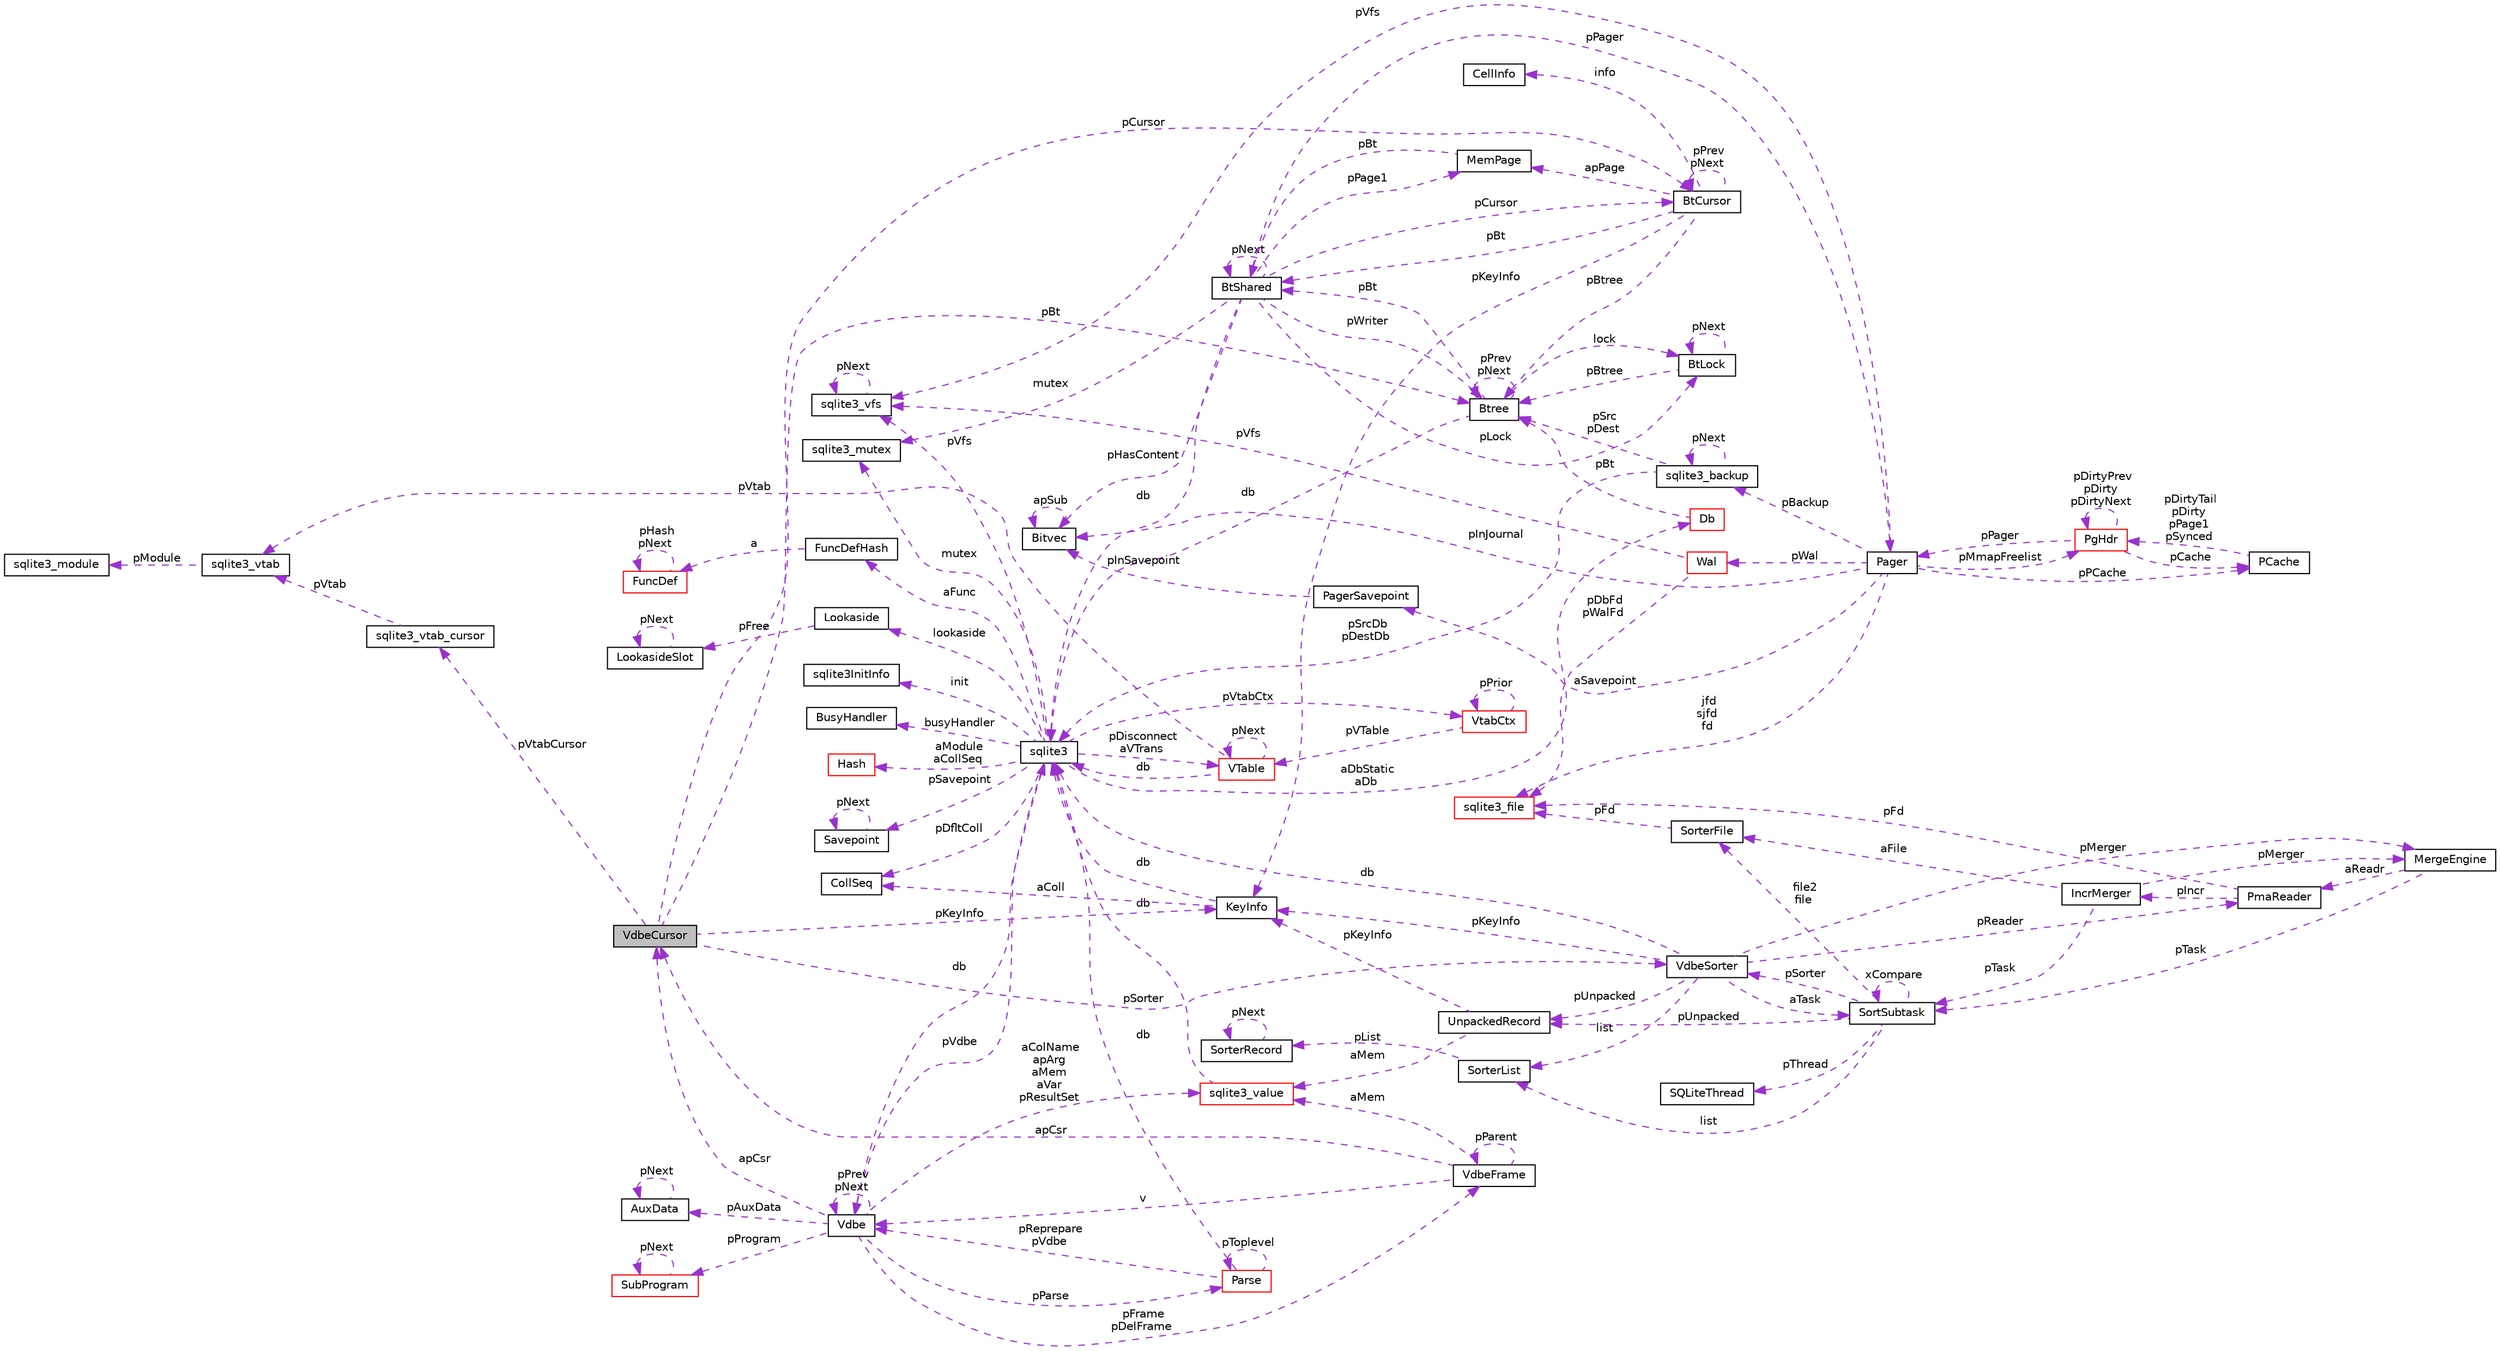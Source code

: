digraph "VdbeCursor"
{
  edge [fontname="Helvetica",fontsize="10",labelfontname="Helvetica",labelfontsize="10"];
  node [fontname="Helvetica",fontsize="10",shape=record];
  rankdir="LR";
  Node1 [label="VdbeCursor",height=0.2,width=0.4,color="black", fillcolor="grey75", style="filled", fontcolor="black"];
  Node2 -> Node1 [dir="back",color="darkorchid3",fontsize="10",style="dashed",label=" pCursor" ,fontname="Helvetica"];
  Node2 [label="BtCursor",height=0.2,width=0.4,color="black", fillcolor="white", style="filled",URL="$struct_bt_cursor.html"];
  Node2 -> Node2 [dir="back",color="darkorchid3",fontsize="10",style="dashed",label=" pPrev\npNext" ,fontname="Helvetica"];
  Node3 -> Node2 [dir="back",color="darkorchid3",fontsize="10",style="dashed",label=" info" ,fontname="Helvetica"];
  Node3 [label="CellInfo",height=0.2,width=0.4,color="black", fillcolor="white", style="filled",URL="$struct_cell_info.html"];
  Node4 -> Node2 [dir="back",color="darkorchid3",fontsize="10",style="dashed",label=" pBt" ,fontname="Helvetica"];
  Node4 [label="BtShared",height=0.2,width=0.4,color="black", fillcolor="white", style="filled",URL="$struct_bt_shared.html"];
  Node2 -> Node4 [dir="back",color="darkorchid3",fontsize="10",style="dashed",label=" pCursor" ,fontname="Helvetica"];
  Node4 -> Node4 [dir="back",color="darkorchid3",fontsize="10",style="dashed",label=" pNext" ,fontname="Helvetica"];
  Node5 -> Node4 [dir="back",color="darkorchid3",fontsize="10",style="dashed",label=" db" ,fontname="Helvetica"];
  Node5 [label="sqlite3",height=0.2,width=0.4,color="black", fillcolor="white", style="filled",URL="$structsqlite3.html"];
  Node6 -> Node5 [dir="back",color="darkorchid3",fontsize="10",style="dashed",label=" pVdbe" ,fontname="Helvetica"];
  Node6 [label="Vdbe",height=0.2,width=0.4,color="black", fillcolor="white", style="filled",URL="$struct_vdbe.html"];
  Node6 -> Node6 [dir="back",color="darkorchid3",fontsize="10",style="dashed",label=" pPrev\npNext" ,fontname="Helvetica"];
  Node7 -> Node6 [dir="back",color="darkorchid3",fontsize="10",style="dashed",label=" aColName\napArg\naMem\naVar\npResultSet" ,fontname="Helvetica"];
  Node7 [label="sqlite3_value",height=0.2,width=0.4,color="red", fillcolor="white", style="filled",URL="$struct_mem.html"];
  Node5 -> Node7 [dir="back",color="darkorchid3",fontsize="10",style="dashed",label=" db" ,fontname="Helvetica"];
  Node5 -> Node6 [dir="back",color="darkorchid3",fontsize="10",style="dashed",label=" db" ,fontname="Helvetica"];
  Node8 -> Node6 [dir="back",color="darkorchid3",fontsize="10",style="dashed",label=" pFrame\npDelFrame" ,fontname="Helvetica"];
  Node8 [label="VdbeFrame",height=0.2,width=0.4,color="black", fillcolor="white", style="filled",URL="$struct_vdbe_frame.html"];
  Node7 -> Node8 [dir="back",color="darkorchid3",fontsize="10",style="dashed",label=" aMem" ,fontname="Helvetica"];
  Node6 -> Node8 [dir="back",color="darkorchid3",fontsize="10",style="dashed",label=" v" ,fontname="Helvetica"];
  Node8 -> Node8 [dir="back",color="darkorchid3",fontsize="10",style="dashed",label=" pParent" ,fontname="Helvetica"];
  Node1 -> Node8 [dir="back",color="darkorchid3",fontsize="10",style="dashed",label=" apCsr" ,fontname="Helvetica"];
  Node9 -> Node6 [dir="back",color="darkorchid3",fontsize="10",style="dashed",label=" pAuxData" ,fontname="Helvetica"];
  Node9 [label="AuxData",height=0.2,width=0.4,color="black", fillcolor="white", style="filled",URL="$struct_aux_data.html"];
  Node9 -> Node9 [dir="back",color="darkorchid3",fontsize="10",style="dashed",label=" pNext" ,fontname="Helvetica"];
  Node10 -> Node6 [dir="back",color="darkorchid3",fontsize="10",style="dashed",label=" pProgram" ,fontname="Helvetica"];
  Node10 [label="SubProgram",height=0.2,width=0.4,color="red", fillcolor="white", style="filled",URL="$struct_sub_program.html"];
  Node10 -> Node10 [dir="back",color="darkorchid3",fontsize="10",style="dashed",label=" pNext" ,fontname="Helvetica"];
  Node1 -> Node6 [dir="back",color="darkorchid3",fontsize="10",style="dashed",label=" apCsr" ,fontname="Helvetica"];
  Node11 -> Node6 [dir="back",color="darkorchid3",fontsize="10",style="dashed",label=" pParse" ,fontname="Helvetica"];
  Node11 [label="Parse",height=0.2,width=0.4,color="red", fillcolor="white", style="filled",URL="$struct_parse.html"];
  Node6 -> Node11 [dir="back",color="darkorchid3",fontsize="10",style="dashed",label=" pReprepare\npVdbe" ,fontname="Helvetica"];
  Node5 -> Node11 [dir="back",color="darkorchid3",fontsize="10",style="dashed",label=" db" ,fontname="Helvetica"];
  Node11 -> Node11 [dir="back",color="darkorchid3",fontsize="10",style="dashed",label=" pToplevel" ,fontname="Helvetica"];
  Node12 -> Node5 [dir="back",color="darkorchid3",fontsize="10",style="dashed",label=" pSavepoint" ,fontname="Helvetica"];
  Node12 [label="Savepoint",height=0.2,width=0.4,color="black", fillcolor="white", style="filled",URL="$struct_savepoint.html"];
  Node12 -> Node12 [dir="back",color="darkorchid3",fontsize="10",style="dashed",label=" pNext" ,fontname="Helvetica"];
  Node13 -> Node5 [dir="back",color="darkorchid3",fontsize="10",style="dashed",label=" aFunc" ,fontname="Helvetica"];
  Node13 [label="FuncDefHash",height=0.2,width=0.4,color="black", fillcolor="white", style="filled",URL="$struct_func_def_hash.html"];
  Node14 -> Node13 [dir="back",color="darkorchid3",fontsize="10",style="dashed",label=" a" ,fontname="Helvetica"];
  Node14 [label="FuncDef",height=0.2,width=0.4,color="red", fillcolor="white", style="filled",URL="$struct_func_def.html"];
  Node14 -> Node14 [dir="back",color="darkorchid3",fontsize="10",style="dashed",label=" pHash\npNext" ,fontname="Helvetica"];
  Node15 -> Node5 [dir="back",color="darkorchid3",fontsize="10",style="dashed",label=" lookaside" ,fontname="Helvetica"];
  Node15 [label="Lookaside",height=0.2,width=0.4,color="black", fillcolor="white", style="filled",URL="$struct_lookaside.html"];
  Node16 -> Node15 [dir="back",color="darkorchid3",fontsize="10",style="dashed",label=" pFree" ,fontname="Helvetica"];
  Node16 [label="LookasideSlot",height=0.2,width=0.4,color="black", fillcolor="white", style="filled",URL="$struct_lookaside_slot.html"];
  Node16 -> Node16 [dir="back",color="darkorchid3",fontsize="10",style="dashed",label=" pNext" ,fontname="Helvetica"];
  Node17 -> Node5 [dir="back",color="darkorchid3",fontsize="10",style="dashed",label=" mutex" ,fontname="Helvetica"];
  Node17 [label="sqlite3_mutex",height=0.2,width=0.4,color="black", fillcolor="white", style="filled",URL="$structsqlite3__mutex.html"];
  Node18 -> Node5 [dir="back",color="darkorchid3",fontsize="10",style="dashed",label=" pVfs" ,fontname="Helvetica"];
  Node18 [label="sqlite3_vfs",height=0.2,width=0.4,color="black", fillcolor="white", style="filled",URL="$structsqlite3__vfs.html"];
  Node18 -> Node18 [dir="back",color="darkorchid3",fontsize="10",style="dashed",label=" pNext" ,fontname="Helvetica"];
  Node19 -> Node5 [dir="back",color="darkorchid3",fontsize="10",style="dashed",label=" init" ,fontname="Helvetica"];
  Node19 [label="sqlite3InitInfo",height=0.2,width=0.4,color="black", fillcolor="white", style="filled",URL="$structsqlite3_1_1sqlite3_init_info.html"];
  Node20 -> Node5 [dir="back",color="darkorchid3",fontsize="10",style="dashed",label=" busyHandler" ,fontname="Helvetica"];
  Node20 [label="BusyHandler",height=0.2,width=0.4,color="black", fillcolor="white", style="filled",URL="$struct_busy_handler.html"];
  Node21 -> Node5 [dir="back",color="darkorchid3",fontsize="10",style="dashed",label=" pVtabCtx" ,fontname="Helvetica"];
  Node21 [label="VtabCtx",height=0.2,width=0.4,color="red", fillcolor="white", style="filled",URL="$struct_vtab_ctx.html"];
  Node21 -> Node21 [dir="back",color="darkorchid3",fontsize="10",style="dashed",label=" pPrior" ,fontname="Helvetica"];
  Node22 -> Node21 [dir="back",color="darkorchid3",fontsize="10",style="dashed",label=" pVTable" ,fontname="Helvetica"];
  Node22 [label="VTable",height=0.2,width=0.4,color="red", fillcolor="white", style="filled",URL="$struct_v_table.html"];
  Node5 -> Node22 [dir="back",color="darkorchid3",fontsize="10",style="dashed",label=" db" ,fontname="Helvetica"];
  Node22 -> Node22 [dir="back",color="darkorchid3",fontsize="10",style="dashed",label=" pNext" ,fontname="Helvetica"];
  Node23 -> Node22 [dir="back",color="darkorchid3",fontsize="10",style="dashed",label=" pVtab" ,fontname="Helvetica"];
  Node23 [label="sqlite3_vtab",height=0.2,width=0.4,color="black", fillcolor="white", style="filled",URL="$structsqlite3__vtab.html"];
  Node24 -> Node23 [dir="back",color="darkorchid3",fontsize="10",style="dashed",label=" pModule" ,fontname="Helvetica"];
  Node24 [label="sqlite3_module",height=0.2,width=0.4,color="black", fillcolor="white", style="filled",URL="$structsqlite3__module.html"];
  Node25 -> Node5 [dir="back",color="darkorchid3",fontsize="10",style="dashed",label=" pDfltColl" ,fontname="Helvetica"];
  Node25 [label="CollSeq",height=0.2,width=0.4,color="black", fillcolor="white", style="filled",URL="$struct_coll_seq.html"];
  Node22 -> Node5 [dir="back",color="darkorchid3",fontsize="10",style="dashed",label=" pDisconnect\naVTrans" ,fontname="Helvetica"];
  Node26 -> Node5 [dir="back",color="darkorchid3",fontsize="10",style="dashed",label=" aDbStatic\naDb" ,fontname="Helvetica"];
  Node26 [label="Db",height=0.2,width=0.4,color="red", fillcolor="white", style="filled",URL="$struct_db.html"];
  Node27 -> Node26 [dir="back",color="darkorchid3",fontsize="10",style="dashed",label=" pBt" ,fontname="Helvetica"];
  Node27 [label="Btree",height=0.2,width=0.4,color="black", fillcolor="white", style="filled",URL="$struct_btree.html"];
  Node4 -> Node27 [dir="back",color="darkorchid3",fontsize="10",style="dashed",label=" pBt" ,fontname="Helvetica"];
  Node5 -> Node27 [dir="back",color="darkorchid3",fontsize="10",style="dashed",label=" db" ,fontname="Helvetica"];
  Node28 -> Node27 [dir="back",color="darkorchid3",fontsize="10",style="dashed",label=" lock" ,fontname="Helvetica"];
  Node28 [label="BtLock",height=0.2,width=0.4,color="black", fillcolor="white", style="filled",URL="$struct_bt_lock.html"];
  Node28 -> Node28 [dir="back",color="darkorchid3",fontsize="10",style="dashed",label=" pNext" ,fontname="Helvetica"];
  Node27 -> Node28 [dir="back",color="darkorchid3",fontsize="10",style="dashed",label=" pBtree" ,fontname="Helvetica"];
  Node27 -> Node27 [dir="back",color="darkorchid3",fontsize="10",style="dashed",label=" pPrev\npNext" ,fontname="Helvetica"];
  Node29 -> Node5 [dir="back",color="darkorchid3",fontsize="10",style="dashed",label=" aModule\naCollSeq" ,fontname="Helvetica"];
  Node29 [label="Hash",height=0.2,width=0.4,color="red", fillcolor="white", style="filled",URL="$struct_hash.html"];
  Node30 -> Node4 [dir="back",color="darkorchid3",fontsize="10",style="dashed",label=" pHasContent" ,fontname="Helvetica"];
  Node30 [label="Bitvec",height=0.2,width=0.4,color="black", fillcolor="white", style="filled",URL="$struct_bitvec.html"];
  Node30 -> Node30 [dir="back",color="darkorchid3",fontsize="10",style="dashed",label=" apSub" ,fontname="Helvetica"];
  Node17 -> Node4 [dir="back",color="darkorchid3",fontsize="10",style="dashed",label=" mutex" ,fontname="Helvetica"];
  Node28 -> Node4 [dir="back",color="darkorchid3",fontsize="10",style="dashed",label=" pLock" ,fontname="Helvetica"];
  Node31 -> Node4 [dir="back",color="darkorchid3",fontsize="10",style="dashed",label=" pPage1" ,fontname="Helvetica"];
  Node31 [label="MemPage",height=0.2,width=0.4,color="black", fillcolor="white", style="filled",URL="$struct_mem_page.html"];
  Node4 -> Node31 [dir="back",color="darkorchid3",fontsize="10",style="dashed",label=" pBt" ,fontname="Helvetica"];
  Node27 -> Node4 [dir="back",color="darkorchid3",fontsize="10",style="dashed",label=" pWriter" ,fontname="Helvetica"];
  Node32 -> Node4 [dir="back",color="darkorchid3",fontsize="10",style="dashed",label=" pPager" ,fontname="Helvetica"];
  Node32 [label="Pager",height=0.2,width=0.4,color="black", fillcolor="white", style="filled",URL="$struct_pager.html"];
  Node33 -> Node32 [dir="back",color="darkorchid3",fontsize="10",style="dashed",label=" pPCache" ,fontname="Helvetica"];
  Node33 [label="PCache",height=0.2,width=0.4,color="black", fillcolor="white", style="filled",URL="$struct_p_cache.html"];
  Node34 -> Node33 [dir="back",color="darkorchid3",fontsize="10",style="dashed",label=" pDirtyTail\npDirty\npPage1\npSynced" ,fontname="Helvetica"];
  Node34 [label="PgHdr",height=0.2,width=0.4,color="red", fillcolor="white", style="filled",URL="$struct_pg_hdr.html"];
  Node33 -> Node34 [dir="back",color="darkorchid3",fontsize="10",style="dashed",label=" pCache" ,fontname="Helvetica"];
  Node34 -> Node34 [dir="back",color="darkorchid3",fontsize="10",style="dashed",label=" pDirtyPrev\npDirty\npDirtyNext" ,fontname="Helvetica"];
  Node32 -> Node34 [dir="back",color="darkorchid3",fontsize="10",style="dashed",label=" pPager" ,fontname="Helvetica"];
  Node35 -> Node32 [dir="back",color="darkorchid3",fontsize="10",style="dashed",label=" pBackup" ,fontname="Helvetica"];
  Node35 [label="sqlite3_backup",height=0.2,width=0.4,color="black", fillcolor="white", style="filled",URL="$structsqlite3__backup.html"];
  Node35 -> Node35 [dir="back",color="darkorchid3",fontsize="10",style="dashed",label=" pNext" ,fontname="Helvetica"];
  Node5 -> Node35 [dir="back",color="darkorchid3",fontsize="10",style="dashed",label=" pSrcDb\npDestDb" ,fontname="Helvetica"];
  Node27 -> Node35 [dir="back",color="darkorchid3",fontsize="10",style="dashed",label=" pSrc\npDest" ,fontname="Helvetica"];
  Node30 -> Node32 [dir="back",color="darkorchid3",fontsize="10",style="dashed",label=" pInJournal" ,fontname="Helvetica"];
  Node36 -> Node32 [dir="back",color="darkorchid3",fontsize="10",style="dashed",label=" jfd\nsjfd\nfd" ,fontname="Helvetica"];
  Node36 [label="sqlite3_file",height=0.2,width=0.4,color="red", fillcolor="white", style="filled",URL="$structsqlite3__file.html"];
  Node18 -> Node32 [dir="back",color="darkorchid3",fontsize="10",style="dashed",label=" pVfs" ,fontname="Helvetica"];
  Node34 -> Node32 [dir="back",color="darkorchid3",fontsize="10",style="dashed",label=" pMmapFreelist" ,fontname="Helvetica"];
  Node37 -> Node32 [dir="back",color="darkorchid3",fontsize="10",style="dashed",label=" pWal" ,fontname="Helvetica"];
  Node37 [label="Wal",height=0.2,width=0.4,color="red", fillcolor="white", style="filled",URL="$struct_wal.html"];
  Node36 -> Node37 [dir="back",color="darkorchid3",fontsize="10",style="dashed",label=" pDbFd\npWalFd" ,fontname="Helvetica"];
  Node18 -> Node37 [dir="back",color="darkorchid3",fontsize="10",style="dashed",label=" pVfs" ,fontname="Helvetica"];
  Node38 -> Node32 [dir="back",color="darkorchid3",fontsize="10",style="dashed",label=" aSavepoint" ,fontname="Helvetica"];
  Node38 [label="PagerSavepoint",height=0.2,width=0.4,color="black", fillcolor="white", style="filled",URL="$struct_pager_savepoint.html"];
  Node30 -> Node38 [dir="back",color="darkorchid3",fontsize="10",style="dashed",label=" pInSavepoint" ,fontname="Helvetica"];
  Node31 -> Node2 [dir="back",color="darkorchid3",fontsize="10",style="dashed",label=" apPage" ,fontname="Helvetica"];
  Node39 -> Node2 [dir="back",color="darkorchid3",fontsize="10",style="dashed",label=" pKeyInfo" ,fontname="Helvetica"];
  Node39 [label="KeyInfo",height=0.2,width=0.4,color="black", fillcolor="white", style="filled",URL="$struct_key_info.html"];
  Node5 -> Node39 [dir="back",color="darkorchid3",fontsize="10",style="dashed",label=" db" ,fontname="Helvetica"];
  Node25 -> Node39 [dir="back",color="darkorchid3",fontsize="10",style="dashed",label=" aColl" ,fontname="Helvetica"];
  Node27 -> Node2 [dir="back",color="darkorchid3",fontsize="10",style="dashed",label=" pBtree" ,fontname="Helvetica"];
  Node40 -> Node1 [dir="back",color="darkorchid3",fontsize="10",style="dashed",label=" pVtabCursor" ,fontname="Helvetica"];
  Node40 [label="sqlite3_vtab_cursor",height=0.2,width=0.4,color="black", fillcolor="white", style="filled",URL="$structsqlite3__vtab__cursor.html"];
  Node23 -> Node40 [dir="back",color="darkorchid3",fontsize="10",style="dashed",label=" pVtab" ,fontname="Helvetica"];
  Node41 -> Node1 [dir="back",color="darkorchid3",fontsize="10",style="dashed",label=" pSorter" ,fontname="Helvetica"];
  Node41 [label="VdbeSorter",height=0.2,width=0.4,color="black", fillcolor="white", style="filled",URL="$struct_vdbe_sorter.html"];
  Node42 -> Node41 [dir="back",color="darkorchid3",fontsize="10",style="dashed",label=" list" ,fontname="Helvetica"];
  Node42 [label="SorterList",height=0.2,width=0.4,color="black", fillcolor="white", style="filled",URL="$struct_sorter_list.html"];
  Node43 -> Node42 [dir="back",color="darkorchid3",fontsize="10",style="dashed",label=" pList" ,fontname="Helvetica"];
  Node43 [label="SorterRecord",height=0.2,width=0.4,color="black", fillcolor="white", style="filled",URL="$struct_sorter_record.html"];
  Node43 -> Node43 [dir="back",color="darkorchid3",fontsize="10",style="dashed",label=" pNext" ,fontname="Helvetica"];
  Node5 -> Node41 [dir="back",color="darkorchid3",fontsize="10",style="dashed",label=" db" ,fontname="Helvetica"];
  Node44 -> Node41 [dir="back",color="darkorchid3",fontsize="10",style="dashed",label=" pMerger" ,fontname="Helvetica"];
  Node44 [label="MergeEngine",height=0.2,width=0.4,color="black", fillcolor="white", style="filled",URL="$struct_merge_engine.html"];
  Node45 -> Node44 [dir="back",color="darkorchid3",fontsize="10",style="dashed",label=" aReadr" ,fontname="Helvetica"];
  Node45 [label="PmaReader",height=0.2,width=0.4,color="black", fillcolor="white", style="filled",URL="$struct_pma_reader.html"];
  Node36 -> Node45 [dir="back",color="darkorchid3",fontsize="10",style="dashed",label=" pFd" ,fontname="Helvetica"];
  Node46 -> Node45 [dir="back",color="darkorchid3",fontsize="10",style="dashed",label=" pIncr" ,fontname="Helvetica"];
  Node46 [label="IncrMerger",height=0.2,width=0.4,color="black", fillcolor="white", style="filled",URL="$struct_incr_merger.html"];
  Node44 -> Node46 [dir="back",color="darkorchid3",fontsize="10",style="dashed",label=" pMerger" ,fontname="Helvetica"];
  Node47 -> Node46 [dir="back",color="darkorchid3",fontsize="10",style="dashed",label=" aFile" ,fontname="Helvetica"];
  Node47 [label="SorterFile",height=0.2,width=0.4,color="black", fillcolor="white", style="filled",URL="$struct_sorter_file.html"];
  Node36 -> Node47 [dir="back",color="darkorchid3",fontsize="10",style="dashed",label=" pFd" ,fontname="Helvetica"];
  Node48 -> Node46 [dir="back",color="darkorchid3",fontsize="10",style="dashed",label=" pTask" ,fontname="Helvetica"];
  Node48 [label="SortSubtask",height=0.2,width=0.4,color="black", fillcolor="white", style="filled",URL="$struct_sort_subtask.html"];
  Node42 -> Node48 [dir="back",color="darkorchid3",fontsize="10",style="dashed",label=" list" ,fontname="Helvetica"];
  Node41 -> Node48 [dir="back",color="darkorchid3",fontsize="10",style="dashed",label=" pSorter" ,fontname="Helvetica"];
  Node49 -> Node48 [dir="back",color="darkorchid3",fontsize="10",style="dashed",label=" pThread" ,fontname="Helvetica"];
  Node49 [label="SQLiteThread",height=0.2,width=0.4,color="black", fillcolor="white", style="filled",URL="$struct_s_q_lite_thread.html"];
  Node50 -> Node48 [dir="back",color="darkorchid3",fontsize="10",style="dashed",label=" pUnpacked" ,fontname="Helvetica"];
  Node50 [label="UnpackedRecord",height=0.2,width=0.4,color="black", fillcolor="white", style="filled",URL="$struct_unpacked_record.html"];
  Node7 -> Node50 [dir="back",color="darkorchid3",fontsize="10",style="dashed",label=" aMem" ,fontname="Helvetica"];
  Node39 -> Node50 [dir="back",color="darkorchid3",fontsize="10",style="dashed",label=" pKeyInfo" ,fontname="Helvetica"];
  Node47 -> Node48 [dir="back",color="darkorchid3",fontsize="10",style="dashed",label=" file2\nfile" ,fontname="Helvetica"];
  Node48 -> Node48 [dir="back",color="darkorchid3",fontsize="10",style="dashed",label=" xCompare" ,fontname="Helvetica"];
  Node48 -> Node44 [dir="back",color="darkorchid3",fontsize="10",style="dashed",label=" pTask" ,fontname="Helvetica"];
  Node45 -> Node41 [dir="back",color="darkorchid3",fontsize="10",style="dashed",label=" pReader" ,fontname="Helvetica"];
  Node39 -> Node41 [dir="back",color="darkorchid3",fontsize="10",style="dashed",label=" pKeyInfo" ,fontname="Helvetica"];
  Node50 -> Node41 [dir="back",color="darkorchid3",fontsize="10",style="dashed",label=" pUnpacked" ,fontname="Helvetica"];
  Node48 -> Node41 [dir="back",color="darkorchid3",fontsize="10",style="dashed",label=" aTask" ,fontname="Helvetica"];
  Node39 -> Node1 [dir="back",color="darkorchid3",fontsize="10",style="dashed",label=" pKeyInfo" ,fontname="Helvetica"];
  Node27 -> Node1 [dir="back",color="darkorchid3",fontsize="10",style="dashed",label=" pBt" ,fontname="Helvetica"];
}
